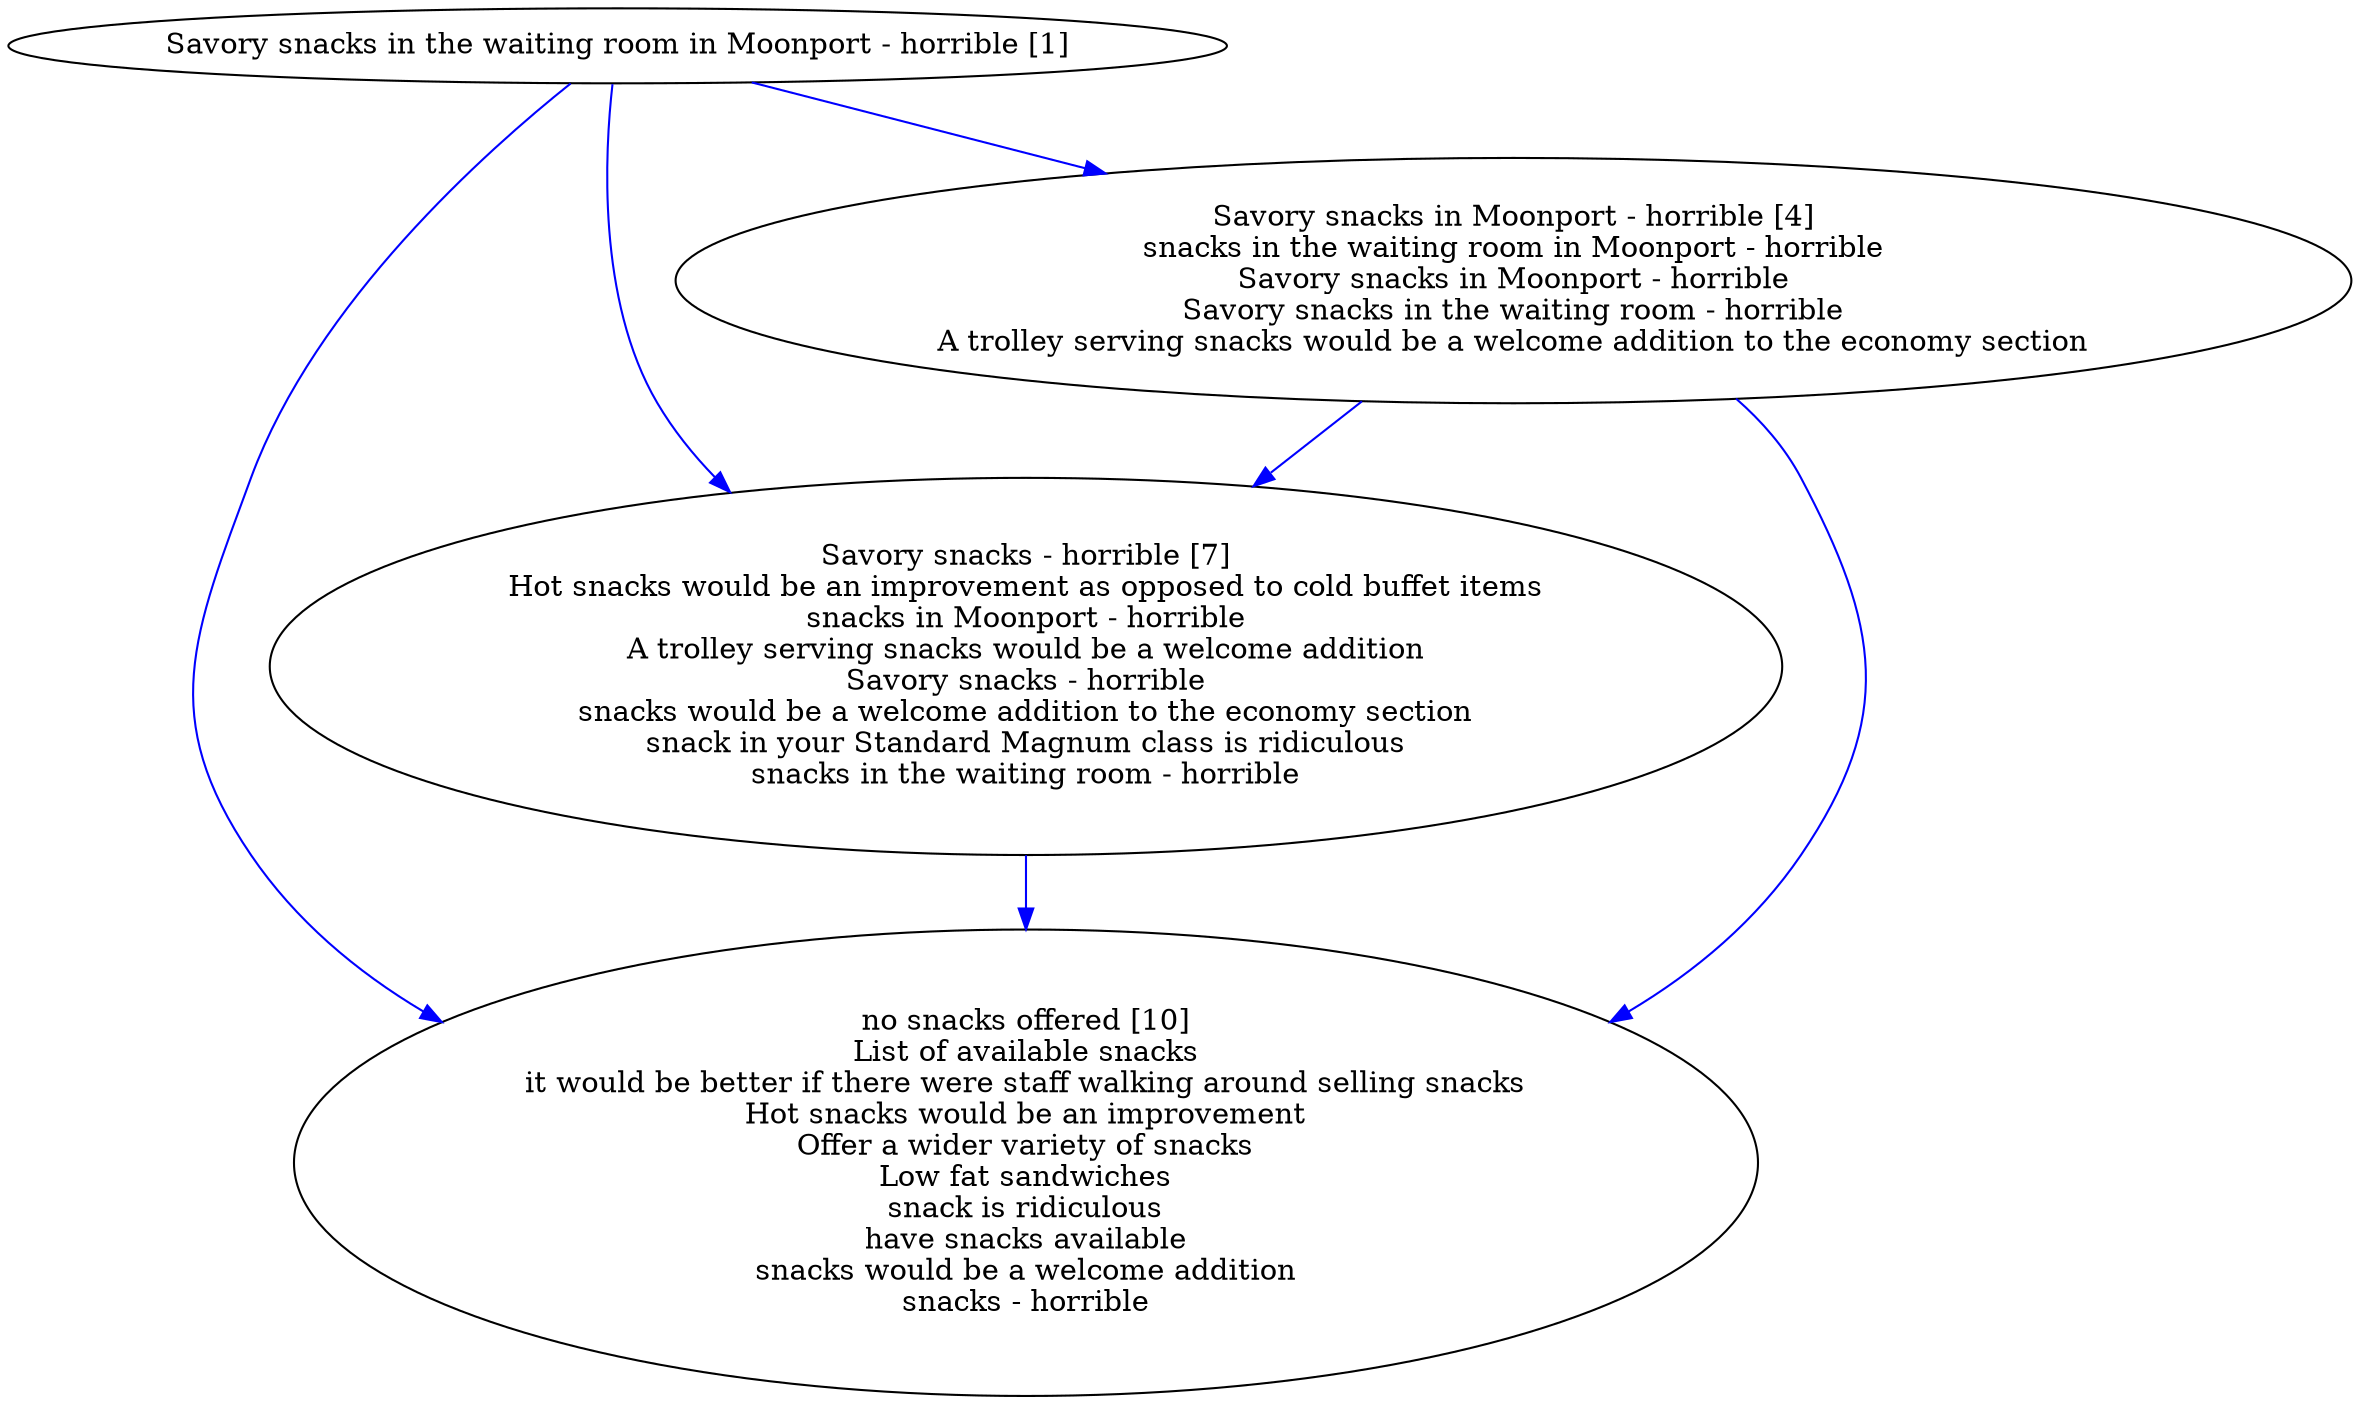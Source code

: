 digraph collapsedGraph {
"no snacks offered [10]\nList of available snacks\nit would be better if there were staff walking around selling snacks\nHot snacks would be an improvement\nOffer a wider variety of snacks\nLow fat sandwiches\nsnack is ridiculous\nhave snacks available\nsnacks would be a welcome addition\nsnacks - horrible""Savory snacks - horrible [7]\nHot snacks would be an improvement as opposed to cold buffet items\nsnacks in Moonport - horrible\nA trolley serving snacks would be a welcome addition\nSavory snacks - horrible\nsnacks would be a welcome addition to the economy section\nsnack in your Standard Magnum class is ridiculous\nsnacks in the waiting room - horrible""Savory snacks in Moonport - horrible [4]\nsnacks in the waiting room in Moonport - horrible\nSavory snacks in Moonport - horrible\nSavory snacks in the waiting room - horrible\nA trolley serving snacks would be a welcome addition to the economy section""Savory snacks in the waiting room in Moonport - horrible [1]""Savory snacks in the waiting room in Moonport - horrible [1]" -> "Savory snacks - horrible [7]\nHot snacks would be an improvement as opposed to cold buffet items\nsnacks in Moonport - horrible\nA trolley serving snacks would be a welcome addition\nSavory snacks - horrible\nsnacks would be a welcome addition to the economy section\nsnack in your Standard Magnum class is ridiculous\nsnacks in the waiting room - horrible" [color=blue]
"Savory snacks in the waiting room in Moonport - horrible [1]" -> "no snacks offered [10]\nList of available snacks\nit would be better if there were staff walking around selling snacks\nHot snacks would be an improvement\nOffer a wider variety of snacks\nLow fat sandwiches\nsnack is ridiculous\nhave snacks available\nsnacks would be a welcome addition\nsnacks - horrible" [color=blue]
"Savory snacks in the waiting room in Moonport - horrible [1]" -> "Savory snacks in Moonport - horrible [4]\nsnacks in the waiting room in Moonport - horrible\nSavory snacks in Moonport - horrible\nSavory snacks in the waiting room - horrible\nA trolley serving snacks would be a welcome addition to the economy section" [color=blue]
"Savory snacks in Moonport - horrible [4]\nsnacks in the waiting room in Moonport - horrible\nSavory snacks in Moonport - horrible\nSavory snacks in the waiting room - horrible\nA trolley serving snacks would be a welcome addition to the economy section" -> "no snacks offered [10]\nList of available snacks\nit would be better if there were staff walking around selling snacks\nHot snacks would be an improvement\nOffer a wider variety of snacks\nLow fat sandwiches\nsnack is ridiculous\nhave snacks available\nsnacks would be a welcome addition\nsnacks - horrible" [color=blue]
"Savory snacks - horrible [7]\nHot snacks would be an improvement as opposed to cold buffet items\nsnacks in Moonport - horrible\nA trolley serving snacks would be a welcome addition\nSavory snacks - horrible\nsnacks would be a welcome addition to the economy section\nsnack in your Standard Magnum class is ridiculous\nsnacks in the waiting room - horrible" -> "no snacks offered [10]\nList of available snacks\nit would be better if there were staff walking around selling snacks\nHot snacks would be an improvement\nOffer a wider variety of snacks\nLow fat sandwiches\nsnack is ridiculous\nhave snacks available\nsnacks would be a welcome addition\nsnacks - horrible" [color=blue]
"Savory snacks in Moonport - horrible [4]\nsnacks in the waiting room in Moonport - horrible\nSavory snacks in Moonport - horrible\nSavory snacks in the waiting room - horrible\nA trolley serving snacks would be a welcome addition to the economy section" -> "Savory snacks - horrible [7]\nHot snacks would be an improvement as opposed to cold buffet items\nsnacks in Moonport - horrible\nA trolley serving snacks would be a welcome addition\nSavory snacks - horrible\nsnacks would be a welcome addition to the economy section\nsnack in your Standard Magnum class is ridiculous\nsnacks in the waiting room - horrible" [color=blue]
}